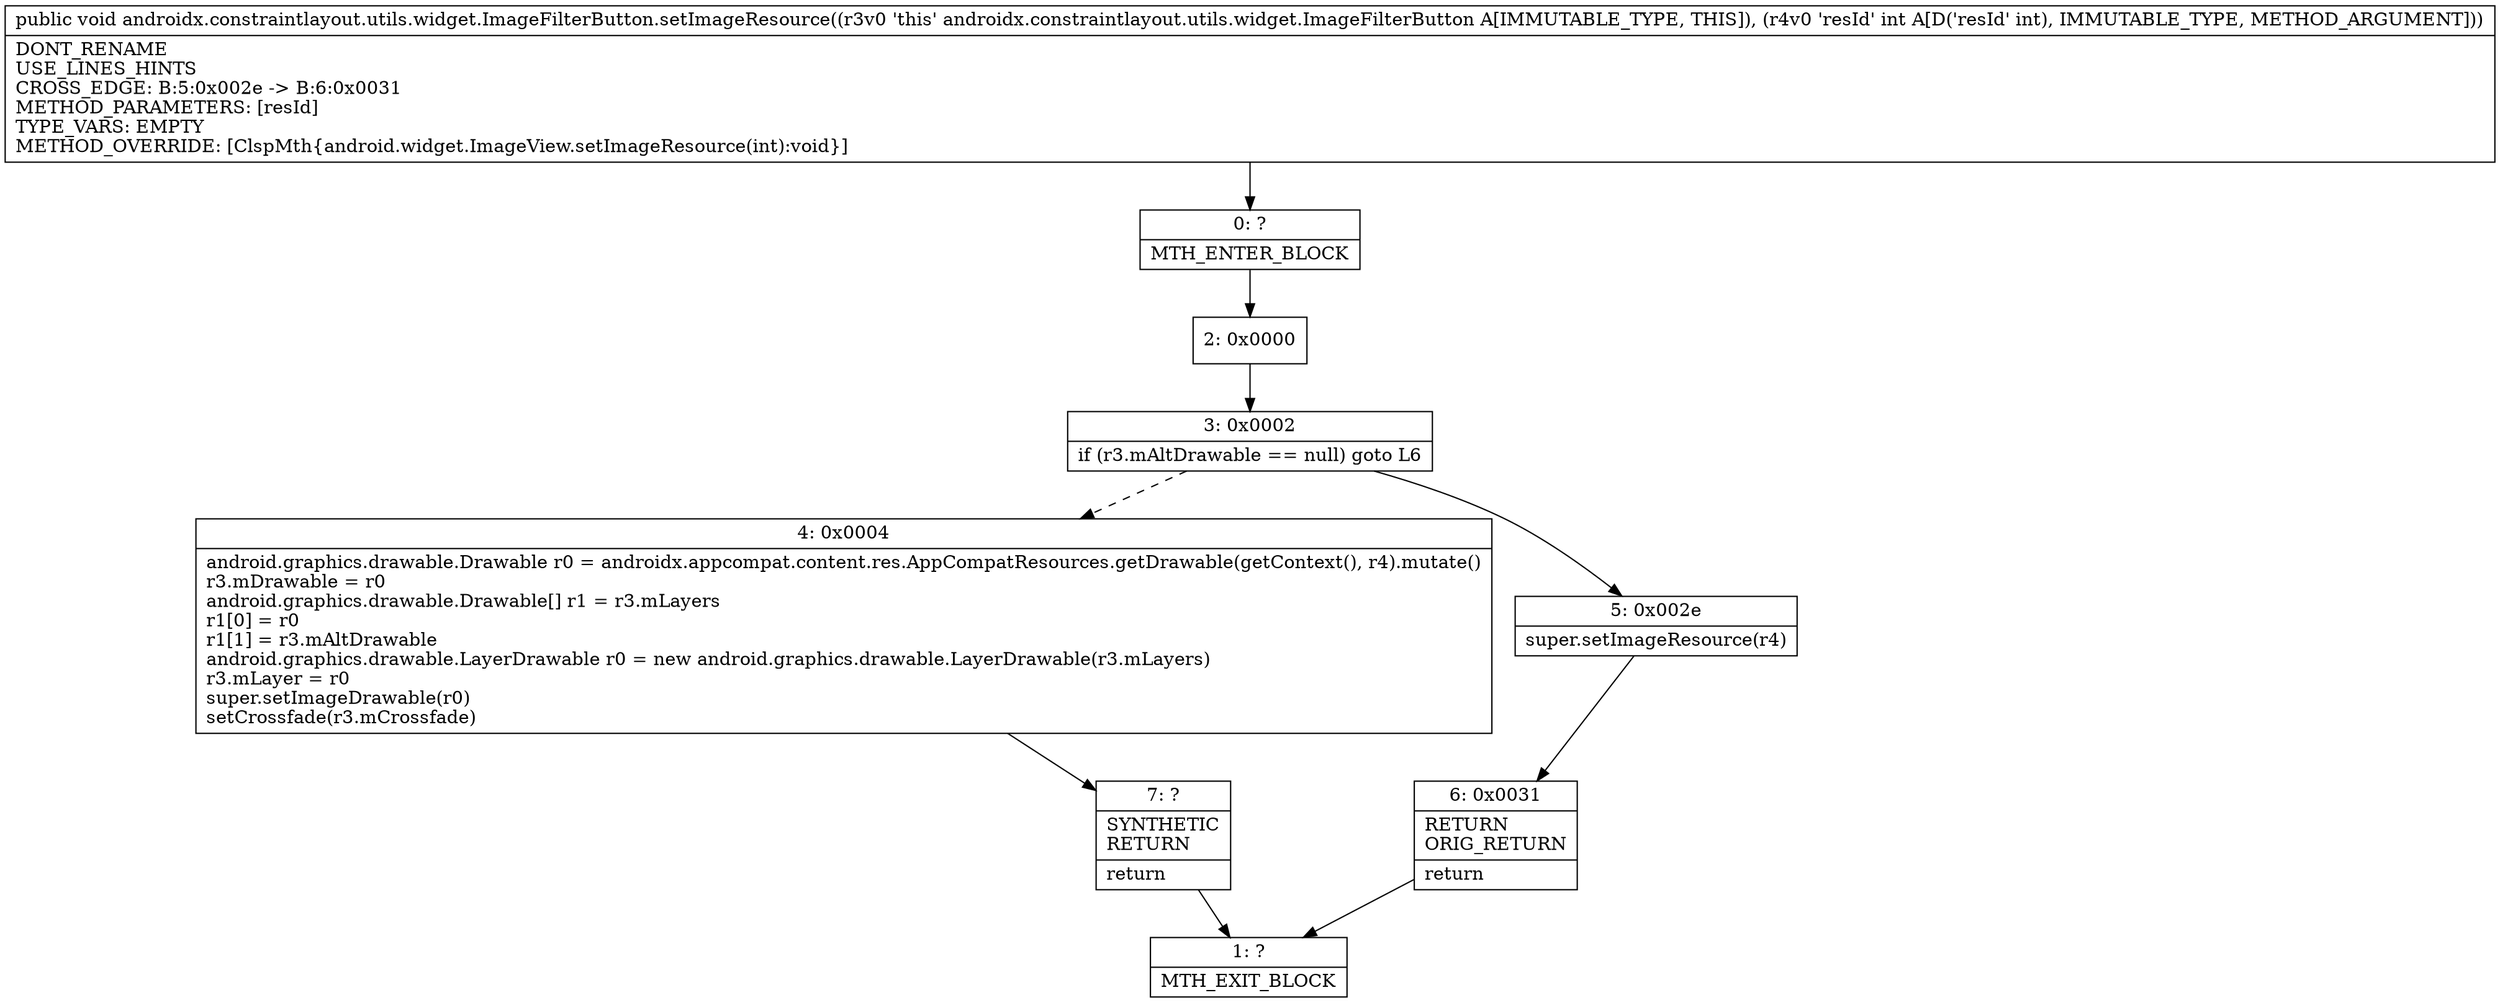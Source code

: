 digraph "CFG forandroidx.constraintlayout.utils.widget.ImageFilterButton.setImageResource(I)V" {
Node_0 [shape=record,label="{0\:\ ?|MTH_ENTER_BLOCK\l}"];
Node_2 [shape=record,label="{2\:\ 0x0000}"];
Node_3 [shape=record,label="{3\:\ 0x0002|if (r3.mAltDrawable == null) goto L6\l}"];
Node_4 [shape=record,label="{4\:\ 0x0004|android.graphics.drawable.Drawable r0 = androidx.appcompat.content.res.AppCompatResources.getDrawable(getContext(), r4).mutate()\lr3.mDrawable = r0\landroid.graphics.drawable.Drawable[] r1 = r3.mLayers\lr1[0] = r0\lr1[1] = r3.mAltDrawable\landroid.graphics.drawable.LayerDrawable r0 = new android.graphics.drawable.LayerDrawable(r3.mLayers)\lr3.mLayer = r0\lsuper.setImageDrawable(r0)\lsetCrossfade(r3.mCrossfade)\l}"];
Node_7 [shape=record,label="{7\:\ ?|SYNTHETIC\lRETURN\l|return\l}"];
Node_1 [shape=record,label="{1\:\ ?|MTH_EXIT_BLOCK\l}"];
Node_5 [shape=record,label="{5\:\ 0x002e|super.setImageResource(r4)\l}"];
Node_6 [shape=record,label="{6\:\ 0x0031|RETURN\lORIG_RETURN\l|return\l}"];
MethodNode[shape=record,label="{public void androidx.constraintlayout.utils.widget.ImageFilterButton.setImageResource((r3v0 'this' androidx.constraintlayout.utils.widget.ImageFilterButton A[IMMUTABLE_TYPE, THIS]), (r4v0 'resId' int A[D('resId' int), IMMUTABLE_TYPE, METHOD_ARGUMENT]))  | DONT_RENAME\lUSE_LINES_HINTS\lCROSS_EDGE: B:5:0x002e \-\> B:6:0x0031\lMETHOD_PARAMETERS: [resId]\lTYPE_VARS: EMPTY\lMETHOD_OVERRIDE: [ClspMth\{android.widget.ImageView.setImageResource(int):void\}]\l}"];
MethodNode -> Node_0;Node_0 -> Node_2;
Node_2 -> Node_3;
Node_3 -> Node_4[style=dashed];
Node_3 -> Node_5;
Node_4 -> Node_7;
Node_7 -> Node_1;
Node_5 -> Node_6;
Node_6 -> Node_1;
}

